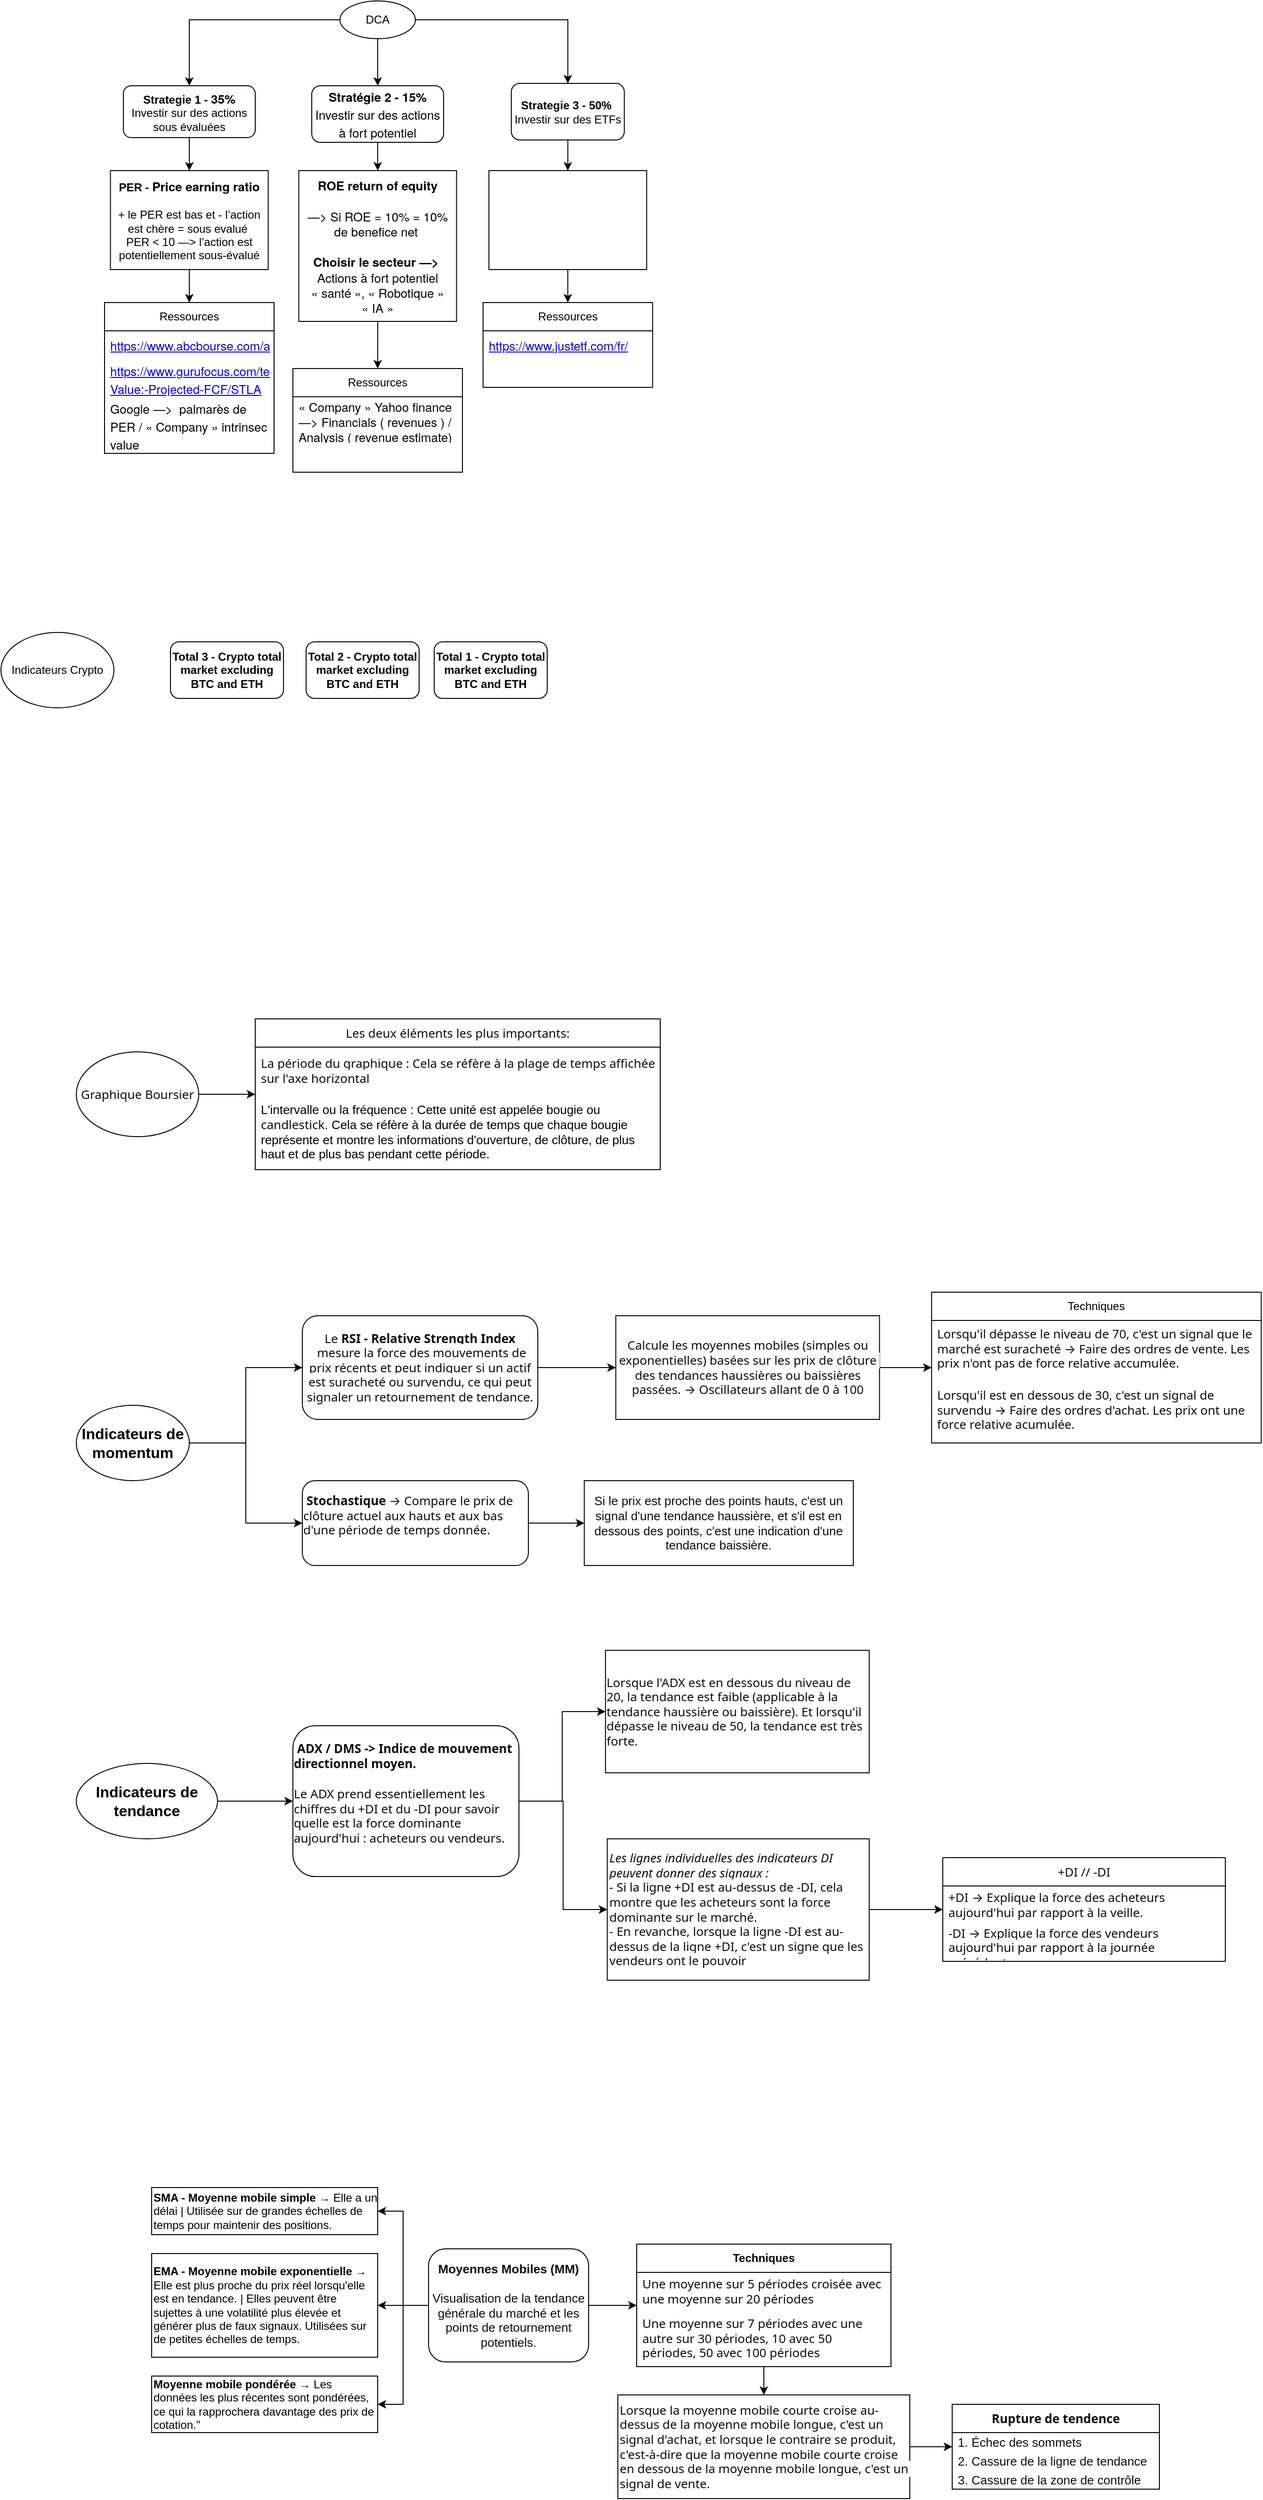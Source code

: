<mxfile version="24.3.1" type="github">
  <diagram name="Page-1" id="9CWoTmQFCjU30tzJ5nmx">
    <mxGraphModel dx="2335" dy="2562" grid="1" gridSize="10" guides="1" tooltips="1" connect="1" arrows="1" fold="1" page="1" pageScale="1" pageWidth="827" pageHeight="1169" math="0" shadow="0">
      <root>
        <mxCell id="0" />
        <mxCell id="1" parent="0" />
        <mxCell id="JEmahKvNL_3gt_A3U07T-20" style="edgeStyle=orthogonalEdgeStyle;rounded=0;orthogonalLoop=1;jettySize=auto;html=1;entryX=0.5;entryY=0;entryDx=0;entryDy=0;" edge="1" parent="1" source="JEmahKvNL_3gt_A3U07T-33" target="JEmahKvNL_3gt_A3U07T-2">
          <mxGeometry relative="1" as="geometry">
            <mxPoint x="390" y="25.067" as="sourcePoint" />
          </mxGeometry>
        </mxCell>
        <mxCell id="JEmahKvNL_3gt_A3U07T-21" style="edgeStyle=orthogonalEdgeStyle;rounded=0;orthogonalLoop=1;jettySize=auto;html=1;" edge="1" parent="1" source="JEmahKvNL_3gt_A3U07T-33" target="JEmahKvNL_3gt_A3U07T-13">
          <mxGeometry relative="1" as="geometry">
            <mxPoint x="430" y="40" as="sourcePoint" />
          </mxGeometry>
        </mxCell>
        <mxCell id="JEmahKvNL_3gt_A3U07T-22" style="edgeStyle=orthogonalEdgeStyle;rounded=0;orthogonalLoop=1;jettySize=auto;html=1;exitX=1;exitY=0.5;exitDx=0;exitDy=0;" edge="1" parent="1" source="JEmahKvNL_3gt_A3U07T-33" target="JEmahKvNL_3gt_A3U07T-14">
          <mxGeometry relative="1" as="geometry">
            <mxPoint x="470" y="25.067" as="sourcePoint" />
          </mxGeometry>
        </mxCell>
        <mxCell id="JEmahKvNL_3gt_A3U07T-7" style="edgeStyle=orthogonalEdgeStyle;rounded=0;orthogonalLoop=1;jettySize=auto;html=1;" edge="1" parent="1" source="JEmahKvNL_3gt_A3U07T-2" target="JEmahKvNL_3gt_A3U07T-6">
          <mxGeometry relative="1" as="geometry" />
        </mxCell>
        <mxCell id="JEmahKvNL_3gt_A3U07T-2" value="&lt;b&gt;Strategie 1 -&amp;nbsp;&lt;/b&gt;&lt;b style=&quot;font-family: &amp;quot;Helvetica Neue&amp;quot;; font-size: 13px; text-align: start; background-color: initial;&quot;&gt;35%&lt;/b&gt;&lt;b&gt;&lt;br&gt;&lt;/b&gt;Investir sur des actions sous évaluées" style="rounded=1;whiteSpace=wrap;html=1;" vertex="1" parent="1">
          <mxGeometry x="160" y="70" width="140" height="55" as="geometry" />
        </mxCell>
        <mxCell id="JEmahKvNL_3gt_A3U07T-12" style="edgeStyle=orthogonalEdgeStyle;rounded=0;orthogonalLoop=1;jettySize=auto;html=1;" edge="1" parent="1" source="JEmahKvNL_3gt_A3U07T-6" target="JEmahKvNL_3gt_A3U07T-8">
          <mxGeometry relative="1" as="geometry" />
        </mxCell>
        <mxCell id="JEmahKvNL_3gt_A3U07T-6" value="&lt;div&gt;&lt;b style=&quot;background-color: initial;&quot;&gt;PER -&amp;nbsp;&lt;span style=&quot;background-color: initial; font-family: &amp;quot;Helvetica Neue&amp;quot;; font-size: 13px; text-align: start;&quot;&gt;Price earning ratio&lt;/span&gt;&lt;/b&gt;&lt;br&gt;&lt;/div&gt;&lt;div&gt;&lt;br&gt;&lt;/div&gt;+ le PER est bas et - l’action est chère = sous evalué&lt;span style=&quot;forced-color-adjust: none;&quot; class=&quot;Apple-converted-space&quot;&gt;&amp;nbsp;&lt;/span&gt;&lt;br&gt;PER &amp;lt; 10 —&amp;gt; l’action est potentiellement sous-évalué" style="rounded=0;whiteSpace=wrap;html=1;" vertex="1" parent="1">
          <mxGeometry x="146.25" y="160" width="167.5" height="105" as="geometry" />
        </mxCell>
        <mxCell id="JEmahKvNL_3gt_A3U07T-8" value="Ressources" style="swimlane;fontStyle=0;childLayout=stackLayout;horizontal=1;startSize=30;horizontalStack=0;resizeParent=1;resizeParentMax=0;resizeLast=0;collapsible=1;marginBottom=0;whiteSpace=wrap;html=1;" vertex="1" parent="1">
          <mxGeometry x="140" y="300" width="180" height="160" as="geometry">
            <mxRectangle x="148.13" y="300" width="163.75" height="30" as="alternateBounds" />
          </mxGeometry>
        </mxCell>
        <mxCell id="JEmahKvNL_3gt_A3U07T-9" value="&lt;p style=&quot;margin: 0px; font-variant-numeric: normal; font-variant-east-asian: normal; font-variant-alternates: normal; font-kerning: auto; font-optical-sizing: auto; font-feature-settings: normal; font-variation-settings: normal; font-variant-position: normal; font-stretch: normal; font-size: 13px; line-height: normal; font-family: &amp;quot;Helvetica Neue&amp;quot;; color: rgb(220, 161, 13);&quot; class=&quot;p1&quot;&gt;&lt;a href=&quot;https://www.abcbourse.com/analyses/per&quot;&gt;https://www.abcbourse.com/analyses/per&lt;/a&gt;&lt;span style=&quot;color: rgb(0, 0, 0);&quot; class=&quot;s1&quot;&gt;&amp;nbsp;&lt;/span&gt;&lt;/p&gt;" style="text;strokeColor=none;fillColor=none;align=left;verticalAlign=middle;spacingLeft=4;spacingRight=4;overflow=hidden;points=[[0,0.5],[1,0.5]];portConstraint=eastwest;rotatable=0;whiteSpace=wrap;html=1;" vertex="1" parent="JEmahKvNL_3gt_A3U07T-8">
          <mxGeometry y="30" width="180" height="30" as="geometry" />
        </mxCell>
        <mxCell id="JEmahKvNL_3gt_A3U07T-10" value="&lt;p style=&quot;margin: 0px; font-variant-numeric: normal; font-variant-east-asian: normal; font-variant-alternates: normal; font-kerning: auto; font-optical-sizing: auto; font-feature-settings: normal; font-variation-settings: normal; font-variant-position: normal; font-stretch: normal; font-size: 13px; line-height: normal; font-family: &amp;quot;Helvetica Neue&amp;quot;; color: rgb(220, 161, 13);&quot; class=&quot;p1&quot;&gt;&lt;a href=&quot;https://www.gurufocus.com/term/iv_dcf_share/STLA/Intrinsic-Value:-Projected-FCF/STLA&quot;&gt;https://www.gurufocus.com/term/iv_dcf_share/STLA/Intrinsic-Value:-Projected-FCF/STLA&lt;/a&gt;&lt;/p&gt;" style="text;strokeColor=none;fillColor=none;align=left;verticalAlign=middle;spacingLeft=4;spacingRight=4;overflow=hidden;points=[[0,0.5],[1,0.5]];portConstraint=eastwest;rotatable=0;whiteSpace=wrap;html=1;" vertex="1" parent="JEmahKvNL_3gt_A3U07T-8">
          <mxGeometry y="60" width="180" height="40" as="geometry" />
        </mxCell>
        <mxCell id="JEmahKvNL_3gt_A3U07T-11" value="&lt;p style=&quot;margin: 0px; font-variant-numeric: normal; font-variant-east-asian: normal; font-variant-alternates: normal; font-kerning: auto; font-optical-sizing: auto; font-feature-settings: normal; font-variation-settings: normal; font-variant-position: normal; font-stretch: normal; font-size: 13px; line-height: normal; font-family: &amp;quot;Helvetica Neue&amp;quot;;&quot; class=&quot;p1&quot;&gt;Google —&amp;gt;&lt;span class=&quot;Apple-converted-space&quot;&gt;&amp;nbsp; &lt;/span&gt;palmarès de PER / «&amp;nbsp;Company&amp;nbsp;» intrinsec value&lt;/p&gt;" style="text;strokeColor=none;fillColor=none;align=left;verticalAlign=middle;spacingLeft=4;spacingRight=4;overflow=hidden;points=[[0,0.5],[1,0.5]];portConstraint=eastwest;rotatable=0;whiteSpace=wrap;html=1;" vertex="1" parent="JEmahKvNL_3gt_A3U07T-8">
          <mxGeometry y="100" width="180" height="60" as="geometry" />
        </mxCell>
        <mxCell id="JEmahKvNL_3gt_A3U07T-17" style="edgeStyle=orthogonalEdgeStyle;rounded=0;orthogonalLoop=1;jettySize=auto;html=1;" edge="1" parent="1" source="JEmahKvNL_3gt_A3U07T-13" target="JEmahKvNL_3gt_A3U07T-15">
          <mxGeometry relative="1" as="geometry" />
        </mxCell>
        <mxCell id="JEmahKvNL_3gt_A3U07T-13" value="&lt;p style=&quot;margin: 0px; font-variant-numeric: normal; font-variant-east-asian: normal; font-variant-alternates: normal; font-kerning: auto; font-optical-sizing: auto; font-feature-settings: normal; font-variation-settings: normal; font-variant-position: normal; font-stretch: normal; font-size: 13px; line-height: normal; font-family: &amp;quot;Helvetica Neue&amp;quot;;&quot; class=&quot;p1&quot;&gt;&lt;b&gt;Stratégie 2 - 15%&lt;/b&gt;&lt;/p&gt;&lt;p style=&quot;margin: 0px; font-variant-numeric: normal; font-variant-east-asian: normal; font-variant-alternates: normal; font-kerning: auto; font-optical-sizing: auto; font-feature-settings: normal; font-variation-settings: normal; font-variant-position: normal; font-stretch: normal; font-size: 13px; line-height: normal; font-family: &amp;quot;Helvetica Neue&amp;quot;;&quot; class=&quot;p1&quot;&gt;Investir sur des actions à fort potentiel&lt;/p&gt;" style="rounded=1;whiteSpace=wrap;html=1;align=center;" vertex="1" parent="1">
          <mxGeometry x="360" y="70" width="140" height="60" as="geometry" />
        </mxCell>
        <mxCell id="JEmahKvNL_3gt_A3U07T-18" style="edgeStyle=orthogonalEdgeStyle;rounded=0;orthogonalLoop=1;jettySize=auto;html=1;" edge="1" parent="1" source="JEmahKvNL_3gt_A3U07T-14" target="JEmahKvNL_3gt_A3U07T-16">
          <mxGeometry relative="1" as="geometry" />
        </mxCell>
        <mxCell id="JEmahKvNL_3gt_A3U07T-14" value="&lt;b&gt;Strategie 3 - 50%&lt;span class=&quot;Apple-converted-space&quot;&gt;&amp;nbsp;&lt;/span&gt;&lt;/b&gt;&lt;br&gt;Investir sur des ETFs" style="rounded=1;whiteSpace=wrap;html=1;align=center;" vertex="1" parent="1">
          <mxGeometry x="571.88" y="67.5" width="120" height="60" as="geometry" />
        </mxCell>
        <mxCell id="JEmahKvNL_3gt_A3U07T-31" style="edgeStyle=orthogonalEdgeStyle;rounded=0;orthogonalLoop=1;jettySize=auto;html=1;" edge="1" parent="1" source="JEmahKvNL_3gt_A3U07T-15" target="JEmahKvNL_3gt_A3U07T-23">
          <mxGeometry relative="1" as="geometry" />
        </mxCell>
        <mxCell id="JEmahKvNL_3gt_A3U07T-15" value="&lt;div&gt;&lt;b style=&quot;background-color: initial; font-family: &amp;quot;Helvetica Neue&amp;quot;; font-size: 13px;&quot;&gt;&lt;br&gt;&lt;/b&gt;&lt;/div&gt;&lt;div&gt;&lt;b style=&quot;background-color: initial; font-family: &amp;quot;Helvetica Neue&amp;quot;; font-size: 13px;&quot;&gt;ROE return of equity&lt;/b&gt;&lt;br&gt;&lt;/div&gt;&lt;div&gt;&lt;span style=&quot;background-color: initial; font-family: &amp;quot;Helvetica Neue&amp;quot;; font-size: 13px;&quot;&gt;&lt;b&gt;&amp;nbsp;&lt;/b&gt;&lt;/span&gt;&lt;/div&gt;&lt;div&gt;&lt;span style=&quot;background-color: initial; font-family: &amp;quot;Helvetica Neue&amp;quot;; font-size: 13px;&quot;&gt;—&amp;gt; Si ROE = 10% = 10% de benefice net&lt;/span&gt;&lt;span style=&quot;background-color: initial; font-family: &amp;quot;Helvetica Neue&amp;quot;; font-size: 13px;&quot; class=&quot;Apple-converted-space&quot;&gt;&amp;nbsp;&lt;/span&gt;&lt;br&gt;&lt;/div&gt;&lt;b style=&quot;background-color: initial; font-family: &amp;quot;Helvetica Neue&amp;quot;; font-size: 13px;&quot;&gt;&lt;div&gt;&lt;b style=&quot;background-color: initial; font-family: &amp;quot;Helvetica Neue&amp;quot;; font-size: 13px;&quot;&gt;&lt;br&gt;&lt;/b&gt;&lt;/div&gt;Choisir le secteur —&amp;gt;&lt;/b&gt;&lt;span style=&quot;background-color: initial; font-family: &amp;quot;Helvetica Neue&amp;quot;; font-size: 13px;&quot;&gt;&amp;nbsp;&lt;/span&gt;&lt;font face=&quot;Helvetica Neue&quot;&gt;&lt;span style=&quot;font-size: 13px;&quot;&gt;&lt;br&gt;&lt;/span&gt;&lt;/font&gt;&lt;span style=&quot;background-color: initial; font-family: &amp;quot;Helvetica Neue&amp;quot;; font-size: 13px;&quot;&gt;Actions à fort potentiel «&amp;nbsp;santé&amp;nbsp;», «&amp;nbsp;Robotique&amp;nbsp;» «&amp;nbsp;IA&amp;nbsp;»&lt;/span&gt;&lt;br&gt;&lt;div&gt;&lt;br&gt;&lt;/div&gt;&lt;div&gt;&lt;div&gt;&lt;/div&gt;&lt;/div&gt;" style="rounded=0;whiteSpace=wrap;html=1;" vertex="1" parent="1">
          <mxGeometry x="346.25" y="160" width="167.5" height="160" as="geometry" />
        </mxCell>
        <mxCell id="JEmahKvNL_3gt_A3U07T-32" style="edgeStyle=orthogonalEdgeStyle;rounded=0;orthogonalLoop=1;jettySize=auto;html=1;" edge="1" parent="1" source="JEmahKvNL_3gt_A3U07T-16" target="JEmahKvNL_3gt_A3U07T-27">
          <mxGeometry relative="1" as="geometry" />
        </mxCell>
        <mxCell id="JEmahKvNL_3gt_A3U07T-16" value="&lt;div&gt;&lt;/div&gt;" style="rounded=0;whiteSpace=wrap;html=1;" vertex="1" parent="1">
          <mxGeometry x="548.13" y="160" width="167.5" height="105" as="geometry" />
        </mxCell>
        <mxCell id="JEmahKvNL_3gt_A3U07T-23" value="Ressources" style="swimlane;fontStyle=0;childLayout=stackLayout;horizontal=1;startSize=30;horizontalStack=0;resizeParent=1;resizeParentMax=0;resizeLast=0;collapsible=1;marginBottom=0;whiteSpace=wrap;html=1;" vertex="1" parent="1">
          <mxGeometry x="340" y="370" width="180" height="110" as="geometry">
            <mxRectangle x="348.13" y="300" width="163.75" height="30" as="alternateBounds" />
          </mxGeometry>
        </mxCell>
        <mxCell id="JEmahKvNL_3gt_A3U07T-24" value="&lt;span style=&quot;font-family: &amp;quot;Helvetica Neue&amp;quot;; font-size: 13px; background-color: initial;&quot;&gt;«&amp;nbsp;Company&amp;nbsp;» Yahoo finance&lt;/span&gt;&lt;span style=&quot;font-family: &amp;quot;Helvetica Neue&amp;quot;; font-size: 13px; background-color: initial;&quot; class=&quot;Apple-converted-space&quot;&gt;&amp;nbsp; &lt;/span&gt;&lt;span style=&quot;font-family: &amp;quot;Helvetica Neue&amp;quot;; font-size: 13px; background-color: initial;&quot;&gt;—&amp;gt; Financials ( revenues ) / Analysis ( revenue estimate)&lt;/span&gt;&lt;span style=&quot;font-family: &amp;quot;Helvetica Neue&amp;quot;; font-size: 13px; background-color: initial;&quot; class=&quot;Apple-converted-space&quot;&gt;&amp;nbsp;&lt;/span&gt;" style="text;strokeColor=none;fillColor=none;align=left;verticalAlign=middle;spacingLeft=4;spacingRight=4;overflow=hidden;points=[[0,0.5],[1,0.5]];portConstraint=eastwest;rotatable=0;whiteSpace=wrap;html=1;" vertex="1" parent="JEmahKvNL_3gt_A3U07T-23">
          <mxGeometry y="30" width="180" height="50" as="geometry" />
        </mxCell>
        <mxCell id="JEmahKvNL_3gt_A3U07T-25" value="&lt;p class=&quot;p1&quot; style=&quot;margin: 0px; font-variant-numeric: normal; font-variant-east-asian: normal; font-variant-alternates: normal; font-kerning: auto; font-optical-sizing: auto; font-feature-settings: normal; font-variation-settings: normal; font-variant-position: normal; font-stretch: normal; font-size: 13px; line-height: normal; font-family: &amp;quot;Helvetica Neue&amp;quot;; color: rgb(220, 161, 13);&quot;&gt;&lt;br&gt;&lt;/p&gt;" style="text;strokeColor=none;fillColor=none;align=left;verticalAlign=middle;spacingLeft=4;spacingRight=4;overflow=hidden;points=[[0,0.5],[1,0.5]];portConstraint=eastwest;rotatable=0;whiteSpace=wrap;html=1;" vertex="1" parent="JEmahKvNL_3gt_A3U07T-23">
          <mxGeometry y="80" width="180" height="30" as="geometry" />
        </mxCell>
        <mxCell id="JEmahKvNL_3gt_A3U07T-27" value="Ressources" style="swimlane;fontStyle=0;childLayout=stackLayout;horizontal=1;startSize=30;horizontalStack=0;resizeParent=1;resizeParentMax=0;resizeLast=0;collapsible=1;marginBottom=0;whiteSpace=wrap;html=1;" vertex="1" parent="1">
          <mxGeometry x="541.88" y="300" width="180" height="90" as="geometry">
            <mxRectangle x="541.88" y="300" width="163.75" height="30" as="alternateBounds" />
          </mxGeometry>
        </mxCell>
        <mxCell id="JEmahKvNL_3gt_A3U07T-28" value="&lt;p style=&quot;margin: 0px; font-variant-numeric: normal; font-variant-east-asian: normal; font-variant-alternates: normal; font-kerning: auto; font-optical-sizing: auto; font-feature-settings: normal; font-variation-settings: normal; font-variant-position: normal; font-stretch: normal; font-size: 13px; line-height: normal; font-family: &amp;quot;Helvetica Neue&amp;quot;; color: rgb(220, 161, 13);&quot; class=&quot;p1&quot;&gt;&lt;a href=&quot;https://www.justetf.com/fr/&quot;&gt;https://www.justetf.com/fr/&lt;/a&gt;&lt;/p&gt;" style="text;strokeColor=none;fillColor=none;align=left;verticalAlign=middle;spacingLeft=4;spacingRight=4;overflow=hidden;points=[[0,0.5],[1,0.5]];portConstraint=eastwest;rotatable=0;whiteSpace=wrap;html=1;" vertex="1" parent="JEmahKvNL_3gt_A3U07T-27">
          <mxGeometry y="30" width="180" height="30" as="geometry" />
        </mxCell>
        <mxCell id="JEmahKvNL_3gt_A3U07T-29" value="&lt;p style=&quot;margin: 0px; font-variant-numeric: normal; font-variant-east-asian: normal; font-variant-alternates: normal; font-kerning: auto; font-optical-sizing: auto; font-feature-settings: normal; font-variation-settings: normal; font-variant-position: normal; font-stretch: normal; font-size: 13px; line-height: normal; font-family: &amp;quot;Helvetica Neue&amp;quot;; color: rgb(220, 161, 13);&quot; class=&quot;p1&quot;&gt;&lt;br&gt;&lt;/p&gt;" style="text;strokeColor=none;fillColor=none;align=left;verticalAlign=middle;spacingLeft=4;spacingRight=4;overflow=hidden;points=[[0,0.5],[1,0.5]];portConstraint=eastwest;rotatable=0;whiteSpace=wrap;html=1;" vertex="1" parent="JEmahKvNL_3gt_A3U07T-27">
          <mxGeometry y="60" width="180" height="30" as="geometry" />
        </mxCell>
        <mxCell id="JEmahKvNL_3gt_A3U07T-33" value="DCA" style="ellipse;whiteSpace=wrap;html=1;" vertex="1" parent="1">
          <mxGeometry x="390" y="-20" width="80" height="40" as="geometry" />
        </mxCell>
        <mxCell id="JEmahKvNL_3gt_A3U07T-35" value="Indicateurs Crypto" style="ellipse;whiteSpace=wrap;html=1;" vertex="1" parent="1">
          <mxGeometry x="30" y="650" width="120" height="80" as="geometry" />
        </mxCell>
        <mxCell id="JEmahKvNL_3gt_A3U07T-36" value="&lt;b&gt;Total 3 - Crypto total market excluding BTC and ETH&lt;/b&gt;" style="rounded=1;whiteSpace=wrap;html=1;" vertex="1" parent="1">
          <mxGeometry x="210" y="660" width="120" height="60" as="geometry" />
        </mxCell>
        <mxCell id="JEmahKvNL_3gt_A3U07T-37" value="&lt;b&gt;Total 2 - Crypto total market excluding BTC and ETH&lt;/b&gt;" style="rounded=1;whiteSpace=wrap;html=1;" vertex="1" parent="1">
          <mxGeometry x="354" y="660" width="120" height="60" as="geometry" />
        </mxCell>
        <mxCell id="JEmahKvNL_3gt_A3U07T-38" value="&lt;b&gt;Total 1 - Crypto total market excluding BTC and ETH&lt;/b&gt;" style="rounded=1;whiteSpace=wrap;html=1;" vertex="1" parent="1">
          <mxGeometry x="490" y="660" width="120" height="60" as="geometry" />
        </mxCell>
        <mxCell id="JEmahKvNL_3gt_A3U07T-59" style="edgeStyle=orthogonalEdgeStyle;rounded=0;orthogonalLoop=1;jettySize=auto;html=1;" edge="1" parent="1" source="JEmahKvNL_3gt_A3U07T-39" target="JEmahKvNL_3gt_A3U07T-43">
          <mxGeometry relative="1" as="geometry" />
        </mxCell>
        <mxCell id="JEmahKvNL_3gt_A3U07T-60" style="edgeStyle=orthogonalEdgeStyle;rounded=0;orthogonalLoop=1;jettySize=auto;html=1;entryX=1;entryY=0.5;entryDx=0;entryDy=0;" edge="1" parent="1" source="JEmahKvNL_3gt_A3U07T-39" target="JEmahKvNL_3gt_A3U07T-42">
          <mxGeometry relative="1" as="geometry" />
        </mxCell>
        <mxCell id="JEmahKvNL_3gt_A3U07T-61" style="edgeStyle=orthogonalEdgeStyle;rounded=0;orthogonalLoop=1;jettySize=auto;html=1;entryX=1;entryY=0.5;entryDx=0;entryDy=0;" edge="1" parent="1" source="JEmahKvNL_3gt_A3U07T-39" target="JEmahKvNL_3gt_A3U07T-45">
          <mxGeometry relative="1" as="geometry" />
        </mxCell>
        <mxCell id="JEmahKvNL_3gt_A3U07T-64" style="edgeStyle=orthogonalEdgeStyle;rounded=0;orthogonalLoop=1;jettySize=auto;html=1;" edge="1" parent="1" source="JEmahKvNL_3gt_A3U07T-39" target="JEmahKvNL_3gt_A3U07T-52">
          <mxGeometry relative="1" as="geometry" />
        </mxCell>
        <mxCell id="JEmahKvNL_3gt_A3U07T-39" value="&lt;span style=&quot;border: 0px solid rgb(227, 227, 227); box-sizing: border-box; --tw-border-spacing-x: 0; --tw-border-spacing-y: 0; --tw-translate-x: 0; --tw-translate-y: 0; --tw-rotate: 0; --tw-skew-x: 0; --tw-skew-y: 0; --tw-scale-x: 1; --tw-scale-y: 1; --tw-pan-x: ; --tw-pan-y: ; --tw-pinch-zoom: ; --tw-scroll-snap-strictness: proximity; --tw-gradient-from-position: ; --tw-gradient-via-position: ; --tw-gradient-to-position: ; --tw-ordinal: ; --tw-slashed-zero: ; --tw-numeric-figure: ; --tw-numeric-spacing: ; --tw-numeric-fraction: ; --tw-ring-inset: ; --tw-ring-offset-width: 0px; --tw-ring-offset-color: #fff; --tw-ring-color: rgba(69,89,164,.5); --tw-ring-offset-shadow: 0 0 transparent; --tw-ring-shadow: 0 0 transparent; --tw-shadow: 0 0 transparent; --tw-shadow-colored: 0 0 transparent; --tw-blur: ; --tw-brightness: ; --tw-contrast: ; --tw-grayscale: ; --tw-hue-rotate: ; --tw-invert: ; --tw-saturate: ; --tw-sepia: ; --tw-drop-shadow: ; --tw-backdrop-blur: ; --tw-backdrop-brightness: ; --tw-backdrop-contrast: ; --tw-backdrop-grayscale: ; --tw-backdrop-hue-rotate: ; --tw-backdrop-invert: ; --tw-backdrop-opacity: ; --tw-backdrop-saturate: ; --tw-backdrop-sepia: ; --tw-contain-size: ; --tw-contain-layout: ; --tw-contain-paint: ; --tw-contain-style: ; font-weight: 600; color: rgb(13, 13, 13); text-align: left; white-space-collapse: preserve; background-color: rgb(255, 255, 255);&quot;&gt;&lt;font face=&quot;Helvetica&quot; style=&quot;font-size: 13px;&quot;&gt;Moyennes Mobiles (MM)&lt;/font&gt;&lt;/span&gt;&lt;div&gt;&lt;span style=&quot;border: 0px solid rgb(227, 227, 227); box-sizing: border-box; --tw-border-spacing-x: 0; --tw-border-spacing-y: 0; --tw-translate-x: 0; --tw-translate-y: 0; --tw-rotate: 0; --tw-skew-x: 0; --tw-skew-y: 0; --tw-scale-x: 1; --tw-scale-y: 1; --tw-pan-x: ; --tw-pan-y: ; --tw-pinch-zoom: ; --tw-scroll-snap-strictness: proximity; --tw-gradient-from-position: ; --tw-gradient-via-position: ; --tw-gradient-to-position: ; --tw-ordinal: ; --tw-slashed-zero: ; --tw-numeric-figure: ; --tw-numeric-spacing: ; --tw-numeric-fraction: ; --tw-ring-inset: ; --tw-ring-offset-width: 0px; --tw-ring-offset-color: #fff; --tw-ring-color: rgba(69,89,164,.5); --tw-ring-offset-shadow: 0 0 transparent; --tw-ring-shadow: 0 0 transparent; --tw-shadow: 0 0 transparent; --tw-shadow-colored: 0 0 transparent; --tw-blur: ; --tw-brightness: ; --tw-contrast: ; --tw-grayscale: ; --tw-hue-rotate: ; --tw-invert: ; --tw-saturate: ; --tw-sepia: ; --tw-drop-shadow: ; --tw-backdrop-blur: ; --tw-backdrop-brightness: ; --tw-backdrop-contrast: ; --tw-backdrop-grayscale: ; --tw-backdrop-hue-rotate: ; --tw-backdrop-invert: ; --tw-backdrop-opacity: ; --tw-backdrop-saturate: ; --tw-backdrop-sepia: ; --tw-contain-size: ; --tw-contain-layout: ; --tw-contain-paint: ; --tw-contain-style: ; font-weight: 600; color: rgb(13, 13, 13); text-align: left; white-space-collapse: preserve; background-color: rgb(255, 255, 255);&quot;&gt;&lt;font face=&quot;Helvetica&quot; style=&quot;font-size: 13px;&quot;&gt;&lt;br&gt;&lt;/font&gt;&lt;/span&gt;&lt;/div&gt;&lt;div&gt;&lt;span style=&quot;border: 0px solid rgb(227, 227, 227); box-sizing: border-box; --tw-border-spacing-x: 0; --tw-border-spacing-y: 0; --tw-translate-x: 0; --tw-translate-y: 0; --tw-rotate: 0; --tw-skew-x: 0; --tw-skew-y: 0; --tw-scale-x: 1; --tw-scale-y: 1; --tw-pan-x: ; --tw-pan-y: ; --tw-pinch-zoom: ; --tw-scroll-snap-strictness: proximity; --tw-gradient-from-position: ; --tw-gradient-via-position: ; --tw-gradient-to-position: ; --tw-ordinal: ; --tw-slashed-zero: ; --tw-numeric-figure: ; --tw-numeric-spacing: ; --tw-numeric-fraction: ; --tw-ring-inset: ; --tw-ring-offset-width: 0px; --tw-ring-offset-color: #fff; --tw-ring-color: rgba(69,89,164,.5); --tw-ring-offset-shadow: 0 0 transparent; --tw-ring-shadow: 0 0 transparent; --tw-shadow: 0 0 transparent; --tw-shadow-colored: 0 0 transparent; --tw-blur: ; --tw-brightness: ; --tw-contrast: ; --tw-grayscale: ; --tw-hue-rotate: ; --tw-invert: ; --tw-saturate: ; --tw-sepia: ; --tw-drop-shadow: ; --tw-backdrop-blur: ; --tw-backdrop-brightness: ; --tw-backdrop-contrast: ; --tw-backdrop-grayscale: ; --tw-backdrop-hue-rotate: ; --tw-backdrop-invert: ; --tw-backdrop-opacity: ; --tw-backdrop-saturate: ; --tw-backdrop-sepia: ; --tw-contain-size: ; --tw-contain-layout: ; --tw-contain-paint: ; --tw-contain-style: ; font-weight: 600; color: rgb(13, 13, 13); text-align: left; white-space-collapse: preserve; background-color: rgb(255, 255, 255);&quot;&gt;&lt;span style=&quot;font-size: 13px; font-weight: 400;&quot;&gt;Visualisation de la tendance générale du marché et les points de retournement potentiels.&lt;/span&gt;&lt;font face=&quot;Helvetica&quot; style=&quot;font-size: 13px;&quot;&gt;&lt;br&gt;&lt;/font&gt;&lt;/span&gt;&lt;/div&gt;" style="rounded=1;whiteSpace=wrap;html=1;" vertex="1" parent="1">
          <mxGeometry x="484" y="2365" width="170" height="120" as="geometry" />
        </mxCell>
        <mxCell id="JEmahKvNL_3gt_A3U07T-42" value="&lt;b&gt;SMA - Moyenne mobile simple →&lt;/b&gt; Elle a un délai | Utilisée sur de grandes échelles de temps pour maintenir des positions." style="rounded=0;whiteSpace=wrap;html=1;align=left;" vertex="1" parent="1">
          <mxGeometry x="190" y="2300" width="240" height="50" as="geometry" />
        </mxCell>
        <mxCell id="JEmahKvNL_3gt_A3U07T-43" value="&lt;b&gt;EMA - Moyenne mobile exponentielle →&lt;/b&gt; Elle est plus proche du prix réel lorsqu&#39;elle est en tendance. | Elles peuvent être sujettes à une volatilité plus élevée et générer plus de faux signaux. Utilisées sur de petites échelles de temps." style="rounded=0;whiteSpace=wrap;html=1;align=left;" vertex="1" parent="1">
          <mxGeometry x="190" y="2370" width="240" height="110" as="geometry" />
        </mxCell>
        <mxCell id="JEmahKvNL_3gt_A3U07T-45" value="&lt;b&gt;Moyenne mobile pondérée →&lt;/b&gt; Les données les plus récentes sont pondérées, ce qui la rapprochera davantage des prix de cotation.&quot;" style="rounded=0;whiteSpace=wrap;html=1;align=left;" vertex="1" parent="1">
          <mxGeometry x="190" y="2500" width="240" height="60" as="geometry" />
        </mxCell>
        <mxCell id="JEmahKvNL_3gt_A3U07T-70" style="edgeStyle=orthogonalEdgeStyle;rounded=0;orthogonalLoop=1;jettySize=auto;html=1;" edge="1" parent="1" source="JEmahKvNL_3gt_A3U07T-52" target="JEmahKvNL_3gt_A3U07T-56">
          <mxGeometry relative="1" as="geometry" />
        </mxCell>
        <mxCell id="JEmahKvNL_3gt_A3U07T-52" value="&lt;b&gt;Techniques&lt;/b&gt;" style="swimlane;fontStyle=0;childLayout=stackLayout;horizontal=1;startSize=30;horizontalStack=0;resizeParent=1;resizeParentMax=0;resizeLast=0;collapsible=1;marginBottom=0;whiteSpace=wrap;html=1;" vertex="1" parent="1">
          <mxGeometry x="705" y="2360" width="270" height="130" as="geometry">
            <mxRectangle x="475" y="950" width="90" height="30" as="alternateBounds" />
          </mxGeometry>
        </mxCell>
        <mxCell id="JEmahKvNL_3gt_A3U07T-53" value="&lt;span style=&quot;color: rgb(13, 13, 13); font-family: Söhne, ui-sans-serif, system-ui, -apple-system, &amp;quot;Segoe UI&amp;quot;, Roboto, Ubuntu, Cantarell, &amp;quot;Noto Sans&amp;quot;, sans-serif, &amp;quot;Helvetica Neue&amp;quot;, Arial, &amp;quot;Apple Color Emoji&amp;quot;, &amp;quot;Segoe UI Emoji&amp;quot;, &amp;quot;Segoe UI Symbol&amp;quot;, &amp;quot;Noto Color Emoji&amp;quot;; white-space-collapse: preserve; background-color: rgb(255, 255, 255);&quot;&gt;&lt;font style=&quot;font-size: 13px;&quot;&gt;Une moyenne sur 5 périodes croisée avec une moyenne sur 20 périodes&lt;/font&gt;&lt;/span&gt;" style="text;strokeColor=none;fillColor=none;align=left;verticalAlign=middle;spacingLeft=4;spacingRight=4;overflow=hidden;points=[[0,0.5],[1,0.5]];portConstraint=eastwest;rotatable=0;whiteSpace=wrap;html=1;" vertex="1" parent="JEmahKvNL_3gt_A3U07T-52">
          <mxGeometry y="30" width="270" height="40" as="geometry" />
        </mxCell>
        <mxCell id="JEmahKvNL_3gt_A3U07T-54" value="&lt;span style=&quot;color: rgb(13, 13, 13); font-family: Söhne, ui-sans-serif, system-ui, -apple-system, &amp;quot;Segoe UI&amp;quot;, Roboto, Ubuntu, Cantarell, &amp;quot;Noto Sans&amp;quot;, sans-serif, &amp;quot;Helvetica Neue&amp;quot;, Arial, &amp;quot;Apple Color Emoji&amp;quot;, &amp;quot;Segoe UI Emoji&amp;quot;, &amp;quot;Segoe UI Symbol&amp;quot;, &amp;quot;Noto Color Emoji&amp;quot;; font-style: normal; font-variant-ligatures: normal; font-variant-caps: normal; font-weight: 400; letter-spacing: normal; orphans: 2; text-align: start; text-indent: 0px; text-transform: none; widows: 2; word-spacing: 0px; -webkit-text-stroke-width: 0px; white-space: pre-wrap; background-color: rgb(255, 255, 255); text-decoration-thickness: initial; text-decoration-style: initial; text-decoration-color: initial; float: none; display: inline !important;&quot;&gt;&lt;font style=&quot;font-size: 13px;&quot;&gt;Une moyenne sur 7 périodes avec une autre sur 30 périodes, 10 avec 50 périodes, 50 avec 100 périodes&lt;/font&gt;&lt;/span&gt;" style="text;strokeColor=none;fillColor=none;align=left;verticalAlign=middle;spacingLeft=4;spacingRight=4;overflow=hidden;points=[[0,0.5],[1,0.5]];portConstraint=eastwest;rotatable=0;whiteSpace=wrap;html=1;" vertex="1" parent="JEmahKvNL_3gt_A3U07T-52">
          <mxGeometry y="70" width="270" height="60" as="geometry" />
        </mxCell>
        <mxCell id="JEmahKvNL_3gt_A3U07T-72" style="edgeStyle=orthogonalEdgeStyle;rounded=0;orthogonalLoop=1;jettySize=auto;html=1;" edge="1" parent="1" source="JEmahKvNL_3gt_A3U07T-56" target="JEmahKvNL_3gt_A3U07T-66">
          <mxGeometry relative="1" as="geometry" />
        </mxCell>
        <mxCell id="JEmahKvNL_3gt_A3U07T-56" value="&lt;span style=&quot;color: rgb(13, 13, 13); font-family: Söhne, ui-sans-serif, system-ui, -apple-system, &amp;quot;Segoe UI&amp;quot;, Roboto, Ubuntu, Cantarell, &amp;quot;Noto Sans&amp;quot;, sans-serif, &amp;quot;Helvetica Neue&amp;quot;, Arial, &amp;quot;Apple Color Emoji&amp;quot;, &amp;quot;Segoe UI Emoji&amp;quot;, &amp;quot;Segoe UI Symbol&amp;quot;, &amp;quot;Noto Color Emoji&amp;quot;; font-style: normal; font-variant-ligatures: normal; font-variant-caps: normal; font-weight: 400; letter-spacing: normal; orphans: 2; text-indent: 0px; text-transform: none; widows: 2; word-spacing: 0px; -webkit-text-stroke-width: 0px; white-space: pre-wrap; background-color: rgb(255, 255, 255); text-decoration-thickness: initial; text-decoration-style: initial; text-decoration-color: initial; float: none; display: inline !important;&quot;&gt;&lt;font style=&quot;font-size: 13px;&quot;&gt;Lorsque la moyenne mobile courte croise au-dessus de la moyenne mobile longue, c&#39;est un signal d&#39;achat, et lorsque le contraire se produit, c&#39;est-à-dire que la moyenne mobile courte croise en dessous de la moyenne mobile longue, c&#39;est un signal de vente.&lt;/font&gt;&lt;/span&gt;" style="rounded=0;whiteSpace=wrap;html=1;align=left;" vertex="1" parent="1">
          <mxGeometry x="685" y="2520" width="310" height="110" as="geometry" />
        </mxCell>
        <mxCell id="JEmahKvNL_3gt_A3U07T-66" value="&lt;span style=&quot;color: rgb(13, 13, 13); font-family: Söhne, ui-sans-serif, system-ui, -apple-system, &amp;quot;Segoe UI&amp;quot;, Roboto, Ubuntu, Cantarell, &amp;quot;Noto Sans&amp;quot;, sans-serif, &amp;quot;Helvetica Neue&amp;quot;, Arial, &amp;quot;Apple Color Emoji&amp;quot;, &amp;quot;Segoe UI Emoji&amp;quot;, &amp;quot;Segoe UI Symbol&amp;quot;, &amp;quot;Noto Color Emoji&amp;quot;; font-size: 13px; text-align: start; white-space-collapse: preserve; background-color: rgb(255, 255, 255);&quot;&gt;&lt;b&gt;Rupture de tendence&lt;/b&gt;&lt;/span&gt;" style="swimlane;fontStyle=0;childLayout=stackLayout;horizontal=1;startSize=30;horizontalStack=0;resizeParent=1;resizeParentMax=0;resizeLast=0;collapsible=1;marginBottom=0;whiteSpace=wrap;html=1;" vertex="1" parent="1">
          <mxGeometry x="1040" y="2530" width="220" height="90" as="geometry" />
        </mxCell>
        <mxCell id="JEmahKvNL_3gt_A3U07T-67" value="&lt;span style=&quot;background-color: rgb(255, 255, 255); color: rgb(13, 13, 13); font-size: 13px; white-space-collapse: preserve;&quot;&gt;1. Échec des sommets&lt;/span&gt;" style="text;strokeColor=none;fillColor=none;align=left;verticalAlign=middle;spacingLeft=4;spacingRight=4;overflow=hidden;points=[[0,0.5],[1,0.5]];portConstraint=eastwest;rotatable=0;whiteSpace=wrap;html=1;" vertex="1" parent="JEmahKvNL_3gt_A3U07T-66">
          <mxGeometry y="30" width="220" height="20" as="geometry" />
        </mxCell>
        <mxCell id="JEmahKvNL_3gt_A3U07T-68" value="&lt;span style=&quot;background-color: rgb(255, 255, 255); color: rgb(13, 13, 13); font-size: 13px; white-space-collapse: preserve;&quot;&gt;2. Cassure de la ligne de tendance&lt;/span&gt;" style="text;strokeColor=none;fillColor=none;align=left;verticalAlign=middle;spacingLeft=4;spacingRight=4;overflow=hidden;points=[[0,0.5],[1,0.5]];portConstraint=eastwest;rotatable=0;whiteSpace=wrap;html=1;" vertex="1" parent="JEmahKvNL_3gt_A3U07T-66">
          <mxGeometry y="50" width="220" height="20" as="geometry" />
        </mxCell>
        <mxCell id="JEmahKvNL_3gt_A3U07T-69" value="&lt;span style=&quot;color: rgb(13, 13, 13); white-space-collapse: preserve; background-color: rgb(255, 255, 255);&quot;&gt;&lt;font face=&quot;Helvetica&quot; style=&quot;font-size: 13px;&quot;&gt;3. Cassure de la zone de contrôle&lt;/font&gt;&lt;/span&gt;" style="text;strokeColor=none;fillColor=none;align=left;verticalAlign=middle;spacingLeft=4;spacingRight=4;overflow=hidden;points=[[0,0.5],[1,0.5]];portConstraint=eastwest;rotatable=0;whiteSpace=wrap;html=1;" vertex="1" parent="JEmahKvNL_3gt_A3U07T-66">
          <mxGeometry y="70" width="220" height="20" as="geometry" />
        </mxCell>
        <mxCell id="JEmahKvNL_3gt_A3U07T-118" style="edgeStyle=orthogonalEdgeStyle;rounded=0;orthogonalLoop=1;jettySize=auto;html=1;entryX=0;entryY=0.5;entryDx=0;entryDy=0;" edge="1" parent="1" source="JEmahKvNL_3gt_A3U07T-73" target="JEmahKvNL_3gt_A3U07T-74">
          <mxGeometry relative="1" as="geometry" />
        </mxCell>
        <mxCell id="JEmahKvNL_3gt_A3U07T-119" style="edgeStyle=orthogonalEdgeStyle;rounded=0;orthogonalLoop=1;jettySize=auto;html=1;entryX=0;entryY=0.5;entryDx=0;entryDy=0;" edge="1" parent="1" source="JEmahKvNL_3gt_A3U07T-73" target="JEmahKvNL_3gt_A3U07T-84">
          <mxGeometry relative="1" as="geometry" />
        </mxCell>
        <mxCell id="JEmahKvNL_3gt_A3U07T-73" value="&lt;p style=&quot;margin: 0cm 0cm 0.0pt;&quot; class=&quot;MsoNormal&quot;&gt;&lt;font face=&quot;Helvetica&quot; size=&quot;1&quot;&gt;&lt;b style=&quot;font-size: 16px;&quot;&gt;Indicateurs de momentum&lt;/b&gt;&lt;/font&gt;&lt;br&gt;&lt;/p&gt;" style="ellipse;whiteSpace=wrap;html=1;" vertex="1" parent="1">
          <mxGeometry x="110" y="1470" width="120" height="80" as="geometry" />
        </mxCell>
        <mxCell id="JEmahKvNL_3gt_A3U07T-81" style="edgeStyle=orthogonalEdgeStyle;rounded=0;orthogonalLoop=1;jettySize=auto;html=1;" edge="1" parent="1" source="JEmahKvNL_3gt_A3U07T-74" target="JEmahKvNL_3gt_A3U07T-76">
          <mxGeometry relative="1" as="geometry" />
        </mxCell>
        <mxCell id="JEmahKvNL_3gt_A3U07T-74" value="&lt;font style=&quot;font-size: 13px;&quot;&gt;&lt;span style=&quot;color: rgb(13, 13, 13); font-family: Söhne, ui-sans-serif, system-ui, -apple-system, &amp;quot;Segoe UI&amp;quot;, Roboto, Ubuntu, Cantarell, &amp;quot;Noto Sans&amp;quot;, sans-serif, &amp;quot;Helvetica Neue&amp;quot;, Arial, &amp;quot;Apple Color Emoji&amp;quot;, &amp;quot;Segoe UI Emoji&amp;quot;, &amp;quot;Segoe UI Symbol&amp;quot;, &amp;quot;Noto Color Emoji&amp;quot;; text-align: left; white-space-collapse: preserve; background-color: rgb(255, 255, 255);&quot;&gt;Le &lt;/span&gt;&lt;span style=&quot;background-color: rgb(255, 255, 255); color: rgb(13, 13, 13); font-family: Söhne, ui-sans-serif, system-ui, -apple-system, &amp;quot;Segoe UI&amp;quot;, Roboto, Ubuntu, Cantarell, &amp;quot;Noto Sans&amp;quot;, sans-serif, &amp;quot;Helvetica Neue&amp;quot;, Arial, &amp;quot;Apple Color Emoji&amp;quot;, &amp;quot;Segoe UI Emoji&amp;quot;, &amp;quot;Segoe UI Symbol&amp;quot;, &amp;quot;Noto Color Emoji&amp;quot;; text-align: start; white-space-collapse: preserve;&quot;&gt;&lt;b&gt;RSI - Relative Strength Index&lt;/b&gt;&lt;/span&gt;&lt;span style=&quot;color: rgb(13, 13, 13); font-family: Söhne, ui-sans-serif, system-ui, -apple-system, &amp;quot;Segoe UI&amp;quot;, Roboto, Ubuntu, Cantarell, &amp;quot;Noto Sans&amp;quot;, sans-serif, &amp;quot;Helvetica Neue&amp;quot;, Arial, &amp;quot;Apple Color Emoji&amp;quot;, &amp;quot;Segoe UI Emoji&amp;quot;, &amp;quot;Segoe UI Symbol&amp;quot;, &amp;quot;Noto Color Emoji&amp;quot;; text-align: left; white-space-collapse: preserve; background-color: rgb(255, 255, 255);&quot;&gt;&lt;br&gt;&lt;/span&gt;&lt;span style=&quot;white-space-collapse: preserve; color: rgb(13, 13, 13); font-family: Söhne, ui-sans-serif, system-ui, -apple-system, &amp;quot;Segoe UI&amp;quot;, Roboto, Ubuntu, Cantarell, &amp;quot;Noto Sans&amp;quot;, sans-serif, &amp;quot;Helvetica Neue&amp;quot;, Arial, &amp;quot;Apple Color Emoji&amp;quot;, &amp;quot;Segoe UI Emoji&amp;quot;, &amp;quot;Segoe UI Symbol&amp;quot;, &amp;quot;Noto Color Emoji&amp;quot;; text-align: start; background-color: rgb(255, 255, 255);&quot;&gt;&lt;/span&gt;&lt;span style=&quot;color: rgb(13, 13, 13); font-family: Söhne, ui-sans-serif, system-ui, -apple-system, &amp;quot;Segoe UI&amp;quot;, Roboto, Ubuntu, Cantarell, &amp;quot;Noto Sans&amp;quot;, sans-serif, &amp;quot;Helvetica Neue&amp;quot;, Arial, &amp;quot;Apple Color Emoji&amp;quot;, &amp;quot;Segoe UI Emoji&amp;quot;, &amp;quot;Segoe UI Symbol&amp;quot;, &amp;quot;Noto Color Emoji&amp;quot;; text-align: left; white-space-collapse: preserve; background-color: rgb(255, 255, 255);&quot;&gt; mesure la force des mouvements de prix récents et peut indiquer si un actif est suracheté ou survendu, ce qui peut signaler un retournement de tendance.&lt;/span&gt;&lt;/font&gt;" style="rounded=1;whiteSpace=wrap;html=1;" vertex="1" parent="1">
          <mxGeometry x="350" y="1375" width="250" height="110" as="geometry" />
        </mxCell>
        <mxCell id="JEmahKvNL_3gt_A3U07T-82" style="edgeStyle=orthogonalEdgeStyle;rounded=0;orthogonalLoop=1;jettySize=auto;html=1;" edge="1" parent="1" source="JEmahKvNL_3gt_A3U07T-76" target="JEmahKvNL_3gt_A3U07T-77">
          <mxGeometry relative="1" as="geometry" />
        </mxCell>
        <mxCell id="JEmahKvNL_3gt_A3U07T-76" value="&lt;span style=&quot;color: rgb(13, 13, 13); font-family: Söhne, ui-sans-serif, system-ui, -apple-system, &amp;quot;Segoe UI&amp;quot;, Roboto, Ubuntu, Cantarell, &amp;quot;Noto Sans&amp;quot;, sans-serif, &amp;quot;Helvetica Neue&amp;quot;, Arial, &amp;quot;Apple Color Emoji&amp;quot;, &amp;quot;Segoe UI Emoji&amp;quot;, &amp;quot;Segoe UI Symbol&amp;quot;, &amp;quot;Noto Color Emoji&amp;quot;; font-style: normal; font-variant-ligatures: normal; font-variant-caps: normal; font-weight: 400; letter-spacing: normal; orphans: 2; text-align: start; text-indent: 0px; text-transform: none; widows: 2; word-spacing: 0px; -webkit-text-stroke-width: 0px; white-space: pre-wrap; background-color: rgb(255, 255, 255); text-decoration-thickness: initial; text-decoration-style: initial; text-decoration-color: initial; float: none; display: inline !important;&quot;&gt;&lt;font style=&quot;font-size: 13px;&quot;&gt;Calcule les moyennes mobiles (simples ou exponentielles) basées sur les prix de clôture des tendances haussières ou baissières passées. → Oscillateurs allant de 0 à 100&lt;/font&gt;&lt;/span&gt;" style="rounded=0;whiteSpace=wrap;html=1;" vertex="1" parent="1">
          <mxGeometry x="682.82" y="1375" width="280" height="110" as="geometry" />
        </mxCell>
        <mxCell id="JEmahKvNL_3gt_A3U07T-77" value="Techniques" style="swimlane;fontStyle=0;childLayout=stackLayout;horizontal=1;startSize=30;horizontalStack=0;resizeParent=1;resizeParentMax=0;resizeLast=0;collapsible=1;marginBottom=0;whiteSpace=wrap;html=1;" vertex="1" parent="1">
          <mxGeometry x="1018.13" y="1350" width="350" height="160" as="geometry" />
        </mxCell>
        <mxCell id="JEmahKvNL_3gt_A3U07T-78" value="&lt;span style=&quot;color: rgb(13, 13, 13); font-family: Söhne, ui-sans-serif, system-ui, -apple-system, &amp;quot;Segoe UI&amp;quot;, Roboto, Ubuntu, Cantarell, &amp;quot;Noto Sans&amp;quot;, sans-serif, &amp;quot;Helvetica Neue&amp;quot;, Arial, &amp;quot;Apple Color Emoji&amp;quot;, &amp;quot;Segoe UI Emoji&amp;quot;, &amp;quot;Segoe UI Symbol&amp;quot;, &amp;quot;Noto Color Emoji&amp;quot;; white-space-collapse: preserve; background-color: rgb(255, 255, 255);&quot;&gt;&lt;font style=&quot;font-size: 13px;&quot;&gt;Lorsqu&#39;il dépasse le niveau de 70, c&#39;est un signal que le marché est suracheté → Faire des ordres de vente. Les prix n&#39;ont pas de force relative accumulée.&lt;/font&gt;&lt;/span&gt;" style="text;strokeColor=none;fillColor=none;align=left;verticalAlign=middle;spacingLeft=4;spacingRight=4;overflow=hidden;points=[[0,0.5],[1,0.5]];portConstraint=eastwest;rotatable=0;whiteSpace=wrap;html=1;" vertex="1" parent="JEmahKvNL_3gt_A3U07T-77">
          <mxGeometry y="30" width="350" height="60" as="geometry" />
        </mxCell>
        <mxCell id="JEmahKvNL_3gt_A3U07T-79" value="&lt;span style=&quot;color: rgb(13, 13, 13); font-family: Söhne, ui-sans-serif, system-ui, -apple-system, &amp;quot;Segoe UI&amp;quot;, Roboto, Ubuntu, Cantarell, &amp;quot;Noto Sans&amp;quot;, sans-serif, &amp;quot;Helvetica Neue&amp;quot;, Arial, &amp;quot;Apple Color Emoji&amp;quot;, &amp;quot;Segoe UI Emoji&amp;quot;, &amp;quot;Segoe UI Symbol&amp;quot;, &amp;quot;Noto Color Emoji&amp;quot;; white-space-collapse: preserve; background-color: rgb(255, 255, 255);&quot;&gt;&lt;font style=&quot;font-size: 13px;&quot;&gt;Lorsqu&#39;il est en dessous de 30, c&#39;est un signal de survendu → Faire des ordres d&#39;achat. Les prix ont une force relative acumulée.&lt;/font&gt;&lt;/span&gt;" style="text;strokeColor=none;fillColor=none;align=left;verticalAlign=middle;spacingLeft=4;spacingRight=4;overflow=hidden;points=[[0,0.5],[1,0.5]];portConstraint=eastwest;rotatable=0;whiteSpace=wrap;html=1;" vertex="1" parent="JEmahKvNL_3gt_A3U07T-77">
          <mxGeometry y="90" width="350" height="70" as="geometry" />
        </mxCell>
        <mxCell id="JEmahKvNL_3gt_A3U07T-88" style="edgeStyle=orthogonalEdgeStyle;rounded=0;orthogonalLoop=1;jettySize=auto;html=1;" edge="1" parent="1" source="JEmahKvNL_3gt_A3U07T-84" target="JEmahKvNL_3gt_A3U07T-85">
          <mxGeometry relative="1" as="geometry" />
        </mxCell>
        <mxCell id="JEmahKvNL_3gt_A3U07T-85" value="&lt;span style=&quot;color: rgb(13, 13, 13); font-style: normal; font-variant-ligatures: normal; font-variant-caps: normal; font-weight: 400; letter-spacing: normal; orphans: 2; text-align: start; text-indent: 0px; text-transform: none; widows: 2; word-spacing: 0px; -webkit-text-stroke-width: 0px; white-space: pre-wrap; background-color: rgb(255, 255, 255); text-decoration-thickness: initial; text-decoration-style: initial; text-decoration-color: initial; float: none; display: inline !important;&quot;&gt;&lt;font style=&quot;font-size: 13px;&quot; face=&quot;Helvetica&quot;&gt;Si le prix est proche des points hauts, c&#39;est un signal d&#39;une tendance haussière, et s&#39;il est en dessous des points, c&#39;est une indication d&#39;une tendance baissière.&lt;/font&gt;&lt;/span&gt;" style="rounded=0;whiteSpace=wrap;html=1;" vertex="1" parent="1">
          <mxGeometry x="649.37" y="1550" width="285.63" height="90" as="geometry" />
        </mxCell>
        <mxCell id="JEmahKvNL_3gt_A3U07T-112" style="edgeStyle=orthogonalEdgeStyle;rounded=0;orthogonalLoop=1;jettySize=auto;html=1;entryX=0;entryY=0.5;entryDx=0;entryDy=0;" edge="1" parent="1" source="JEmahKvNL_3gt_A3U07T-91" target="JEmahKvNL_3gt_A3U07T-92">
          <mxGeometry relative="1" as="geometry" />
        </mxCell>
        <mxCell id="JEmahKvNL_3gt_A3U07T-91" value="&lt;b&gt;&lt;font style=&quot;font-size: 16px;&quot;&gt;Indicateurs de tendance&lt;/font&gt;&lt;/b&gt;" style="ellipse;whiteSpace=wrap;html=1;" vertex="1" parent="1">
          <mxGeometry x="110" y="1850" width="150" height="80" as="geometry" />
        </mxCell>
        <mxCell id="JEmahKvNL_3gt_A3U07T-113" style="edgeStyle=orthogonalEdgeStyle;rounded=0;orthogonalLoop=1;jettySize=auto;html=1;" edge="1" parent="1" source="JEmahKvNL_3gt_A3U07T-92" target="JEmahKvNL_3gt_A3U07T-98">
          <mxGeometry relative="1" as="geometry" />
        </mxCell>
        <mxCell id="JEmahKvNL_3gt_A3U07T-114" style="edgeStyle=orthogonalEdgeStyle;rounded=0;orthogonalLoop=1;jettySize=auto;html=1;entryX=0;entryY=0.5;entryDx=0;entryDy=0;" edge="1" parent="1" source="JEmahKvNL_3gt_A3U07T-92" target="JEmahKvNL_3gt_A3U07T-109">
          <mxGeometry relative="1" as="geometry" />
        </mxCell>
        <mxCell id="JEmahKvNL_3gt_A3U07T-92" value="&lt;p style=&quot;border: 0px solid rgb(227, 227, 227); box-sizing: border-box; --tw-border-spacing-x: 0; --tw-border-spacing-y: 0; --tw-translate-x: 0; --tw-translate-y: 0; --tw-rotate: 0; --tw-skew-x: 0; --tw-skew-y: 0; --tw-scale-x: 1; --tw-scale-y: 1; --tw-pan-x: ; --tw-pan-y: ; --tw-pinch-zoom: ; --tw-scroll-snap-strictness: proximity; --tw-gradient-from-position: ; --tw-gradient-via-position: ; --tw-gradient-to-position: ; --tw-ordinal: ; --tw-slashed-zero: ; --tw-numeric-figure: ; --tw-numeric-spacing: ; --tw-numeric-fraction: ; --tw-ring-inset: ; --tw-ring-offset-width: 0px; --tw-ring-offset-color: #fff; --tw-ring-color: rgba(69,89,164,.5); --tw-ring-offset-shadow: 0 0 transparent; --tw-ring-shadow: 0 0 transparent; --tw-shadow: 0 0 transparent; --tw-shadow-colored: 0 0 transparent; --tw-blur: ; --tw-brightness: ; --tw-contrast: ; --tw-grayscale: ; --tw-hue-rotate: ; --tw-invert: ; --tw-saturate: ; --tw-sepia: ; --tw-drop-shadow: ; --tw-backdrop-blur: ; --tw-backdrop-brightness: ; --tw-backdrop-contrast: ; --tw-backdrop-grayscale: ; --tw-backdrop-hue-rotate: ; --tw-backdrop-invert: ; --tw-backdrop-opacity: ; --tw-backdrop-saturate: ; --tw-backdrop-sepia: ; --tw-contain-size: ; --tw-contain-layout: ; --tw-contain-paint: ; --tw-contain-style: ; margin: 0px 0px 1.25em; color: rgb(13, 13, 13); font-family: Söhne, ui-sans-serif, system-ui, -apple-system, &amp;quot;Segoe UI&amp;quot;, Roboto, Ubuntu, Cantarell, &amp;quot;Noto Sans&amp;quot;, sans-serif, &amp;quot;Helvetica Neue&amp;quot;, Arial, &amp;quot;Apple Color Emoji&amp;quot;, &amp;quot;Segoe UI Emoji&amp;quot;, &amp;quot;Segoe UI Symbol&amp;quot;, &amp;quot;Noto Color Emoji&amp;quot;; font-style: normal; font-variant-ligatures: normal; font-variant-caps: normal; letter-spacing: normal; orphans: 2; text-align: start; text-indent: 0px; text-transform: none; widows: 2; word-spacing: 0px; -webkit-text-stroke-width: 0px; white-space: pre-wrap; background-color: rgb(255, 255, 255); text-decoration-thickness: initial; text-decoration-style: initial; text-decoration-color: initial; font-size: 13px;&quot;&gt;&lt;font style=&quot;font-size: 13px;&quot;&gt;&lt;b&gt; ADX / DMS -&amp;gt; Indice de mouvement directionnel moyen.&lt;/b&gt;&lt;/font&gt;&lt;/p&gt;&lt;p style=&quot;border: 0px solid rgb(227, 227, 227); box-sizing: border-box; --tw-border-spacing-x: 0; --tw-border-spacing-y: 0; --tw-translate-x: 0; --tw-translate-y: 0; --tw-rotate: 0; --tw-skew-x: 0; --tw-skew-y: 0; --tw-scale-x: 1; --tw-scale-y: 1; --tw-pan-x: ; --tw-pan-y: ; --tw-pinch-zoom: ; --tw-scroll-snap-strictness: proximity; --tw-gradient-from-position: ; --tw-gradient-via-position: ; --tw-gradient-to-position: ; --tw-ordinal: ; --tw-slashed-zero: ; --tw-numeric-figure: ; --tw-numeric-spacing: ; --tw-numeric-fraction: ; --tw-ring-inset: ; --tw-ring-offset-width: 0px; --tw-ring-offset-color: #fff; --tw-ring-color: rgba(69,89,164,.5); --tw-ring-offset-shadow: 0 0 transparent; --tw-ring-shadow: 0 0 transparent; --tw-shadow: 0 0 transparent; --tw-shadow-colored: 0 0 transparent; --tw-blur: ; --tw-brightness: ; --tw-contrast: ; --tw-grayscale: ; --tw-hue-rotate: ; --tw-invert: ; --tw-saturate: ; --tw-sepia: ; --tw-drop-shadow: ; --tw-backdrop-blur: ; --tw-backdrop-brightness: ; --tw-backdrop-contrast: ; --tw-backdrop-grayscale: ; --tw-backdrop-hue-rotate: ; --tw-backdrop-invert: ; --tw-backdrop-opacity: ; --tw-backdrop-saturate: ; --tw-backdrop-sepia: ; --tw-contain-size: ; --tw-contain-layout: ; --tw-contain-paint: ; --tw-contain-style: ; margin: 1.25em 0px; color: rgb(13, 13, 13); font-family: Söhne, ui-sans-serif, system-ui, -apple-system, &amp;quot;Segoe UI&amp;quot;, Roboto, Ubuntu, Cantarell, &amp;quot;Noto Sans&amp;quot;, sans-serif, &amp;quot;Helvetica Neue&amp;quot;, Arial, &amp;quot;Apple Color Emoji&amp;quot;, &amp;quot;Segoe UI Emoji&amp;quot;, &amp;quot;Segoe UI Symbol&amp;quot;, &amp;quot;Noto Color Emoji&amp;quot;; text-align: start; white-space-collapse: preserve; background-color: rgb(255, 255, 255); font-size: 13px;&quot;&gt;&lt;font style=&quot;font-size: 13px;&quot;&gt;Le ADX prend essentiellement les chiffres du +DI et du -DI pour savoir quelle est la force dominante aujourd&#39;hui : acheteurs ou vendeurs.&lt;/font&gt;&lt;/p&gt;" style="rounded=1;whiteSpace=wrap;html=1;" vertex="1" parent="1">
          <mxGeometry x="340" y="1810" width="240" height="160" as="geometry" />
        </mxCell>
        <mxCell id="JEmahKvNL_3gt_A3U07T-93" value="&lt;span style=&quot;color: rgb(13, 13, 13); font-family: Söhne, ui-sans-serif, system-ui, -apple-system, &amp;quot;Segoe UI&amp;quot;, Roboto, Ubuntu, Cantarell, &amp;quot;Noto Sans&amp;quot;, sans-serif, &amp;quot;Helvetica Neue&amp;quot;, Arial, &amp;quot;Apple Color Emoji&amp;quot;, &amp;quot;Segoe UI Emoji&amp;quot;, &amp;quot;Segoe UI Symbol&amp;quot;, &amp;quot;Noto Color Emoji&amp;quot;; font-size: 13px; text-align: start; white-space-collapse: preserve; background-color: rgb(255, 255, 255);&quot;&gt;+DI // -DI&lt;/span&gt;" style="swimlane;fontStyle=0;childLayout=stackLayout;horizontal=1;startSize=30;horizontalStack=0;resizeParent=1;resizeParentMax=0;resizeLast=0;collapsible=1;marginBottom=0;whiteSpace=wrap;html=1;" vertex="1" parent="1">
          <mxGeometry x="1030" y="1950" width="300" height="110" as="geometry" />
        </mxCell>
        <mxCell id="JEmahKvNL_3gt_A3U07T-94" value="&lt;span style=&quot;color: rgb(13, 13, 13); font-family: Söhne, ui-sans-serif, system-ui, -apple-system, &amp;quot;Segoe UI&amp;quot;, Roboto, Ubuntu, Cantarell, &amp;quot;Noto Sans&amp;quot;, sans-serif, &amp;quot;Helvetica Neue&amp;quot;, Arial, &amp;quot;Apple Color Emoji&amp;quot;, &amp;quot;Segoe UI Emoji&amp;quot;, &amp;quot;Segoe UI Symbol&amp;quot;, &amp;quot;Noto Color Emoji&amp;quot;; white-space-collapse: preserve; background-color: rgb(255, 255, 255);&quot;&gt;&lt;font style=&quot;font-size: 13px;&quot;&gt;+DI → Explique la force des acheteurs aujourd&#39;hui par rapport à la veille.&lt;/font&gt;&lt;/span&gt;" style="text;strokeColor=none;fillColor=none;align=left;verticalAlign=middle;spacingLeft=4;spacingRight=4;overflow=hidden;points=[[0,0.5],[1,0.5]];portConstraint=eastwest;rotatable=0;whiteSpace=wrap;html=1;" vertex="1" parent="JEmahKvNL_3gt_A3U07T-93">
          <mxGeometry y="30" width="300" height="40" as="geometry" />
        </mxCell>
        <mxCell id="JEmahKvNL_3gt_A3U07T-95" value="&lt;span style=&quot;color: rgb(13, 13, 13); font-family: Söhne, ui-sans-serif, system-ui, -apple-system, &amp;quot;Segoe UI&amp;quot;, Roboto, Ubuntu, Cantarell, &amp;quot;Noto Sans&amp;quot;, sans-serif, &amp;quot;Helvetica Neue&amp;quot;, Arial, &amp;quot;Apple Color Emoji&amp;quot;, &amp;quot;Segoe UI Emoji&amp;quot;, &amp;quot;Segoe UI Symbol&amp;quot;, &amp;quot;Noto Color Emoji&amp;quot;; white-space-collapse: preserve; background-color: rgb(255, 255, 255);&quot;&gt;&lt;font style=&quot;font-size: 13px;&quot;&gt;-DI → Explique la force des vendeurs aujourd&#39;hui par rapport à la journée précédente.&lt;/font&gt;&lt;/span&gt;" style="text;strokeColor=none;fillColor=none;align=left;verticalAlign=middle;spacingLeft=4;spacingRight=4;overflow=hidden;points=[[0,0.5],[1,0.5]];portConstraint=eastwest;rotatable=0;whiteSpace=wrap;html=1;" vertex="1" parent="JEmahKvNL_3gt_A3U07T-93">
          <mxGeometry y="70" width="300" height="40" as="geometry" />
        </mxCell>
        <mxCell id="JEmahKvNL_3gt_A3U07T-98" value="&lt;p style=&quot;border: 0px solid rgb(227, 227, 227); box-sizing: border-box; --tw-border-spacing-x: 0; --tw-border-spacing-y: 0; --tw-translate-x: 0; --tw-translate-y: 0; --tw-rotate: 0; --tw-skew-x: 0; --tw-skew-y: 0; --tw-scale-x: 1; --tw-scale-y: 1; --tw-pan-x: ; --tw-pan-y: ; --tw-pinch-zoom: ; --tw-scroll-snap-strictness: proximity; --tw-gradient-from-position: ; --tw-gradient-via-position: ; --tw-gradient-to-position: ; --tw-ordinal: ; --tw-slashed-zero: ; --tw-numeric-figure: ; --tw-numeric-spacing: ; --tw-numeric-fraction: ; --tw-ring-inset: ; --tw-ring-offset-width: 0px; --tw-ring-offset-color: #fff; --tw-ring-color: rgba(69,89,164,.5); --tw-ring-offset-shadow: 0 0 transparent; --tw-ring-shadow: 0 0 transparent; --tw-shadow: 0 0 transparent; --tw-shadow-colored: 0 0 transparent; --tw-blur: ; --tw-brightness: ; --tw-contrast: ; --tw-grayscale: ; --tw-hue-rotate: ; --tw-invert: ; --tw-saturate: ; --tw-sepia: ; --tw-drop-shadow: ; --tw-backdrop-blur: ; --tw-backdrop-brightness: ; --tw-backdrop-contrast: ; --tw-backdrop-grayscale: ; --tw-backdrop-hue-rotate: ; --tw-backdrop-invert: ; --tw-backdrop-opacity: ; --tw-backdrop-saturate: ; --tw-backdrop-sepia: ; --tw-contain-size: ; --tw-contain-layout: ; --tw-contain-paint: ; --tw-contain-style: ; margin: 1.25em 0px; color: rgb(13, 13, 13); font-family: Söhne, ui-sans-serif, system-ui, -apple-system, &amp;quot;Segoe UI&amp;quot;, Roboto, Ubuntu, Cantarell, &amp;quot;Noto Sans&amp;quot;, sans-serif, &amp;quot;Helvetica Neue&amp;quot;, Arial, &amp;quot;Apple Color Emoji&amp;quot;, &amp;quot;Segoe UI Emoji&amp;quot;, &amp;quot;Segoe UI Symbol&amp;quot;, &amp;quot;Noto Color Emoji&amp;quot;; font-style: normal; font-variant-ligatures: normal; font-variant-caps: normal; font-weight: 400; letter-spacing: normal; orphans: 2; text-align: start; text-indent: 0px; text-transform: none; widows: 2; word-spacing: 0px; -webkit-text-stroke-width: 0px; white-space: pre-wrap; background-color: rgb(255, 255, 255); text-decoration-thickness: initial; text-decoration-style: initial; text-decoration-color: initial; font-size: 13px;&quot;&gt;&lt;font style=&quot;font-size: 13px;&quot;&gt;Lorsque l&#39;ADX est en dessous du niveau de 20, la tendance est faible (applicable à la tendance haussière ou baissière). Et lorsqu&#39;il dépasse le niveau de 50, la tendance est très forte.&lt;/font&gt;&lt;/p&gt;" style="rounded=0;whiteSpace=wrap;html=1;" vertex="1" parent="1">
          <mxGeometry x="671.88" y="1730" width="280" height="130" as="geometry" />
        </mxCell>
        <mxCell id="JEmahKvNL_3gt_A3U07T-116" style="edgeStyle=orthogonalEdgeStyle;rounded=0;orthogonalLoop=1;jettySize=auto;html=1;" edge="1" parent="1" source="JEmahKvNL_3gt_A3U07T-109" target="JEmahKvNL_3gt_A3U07T-93">
          <mxGeometry relative="1" as="geometry" />
        </mxCell>
        <mxCell id="JEmahKvNL_3gt_A3U07T-109" value="&lt;span style=&quot;color: rgb(13, 13, 13); font-family: Söhne, ui-sans-serif, system-ui, -apple-system, &amp;quot;Segoe UI&amp;quot;, Roboto, Ubuntu, Cantarell, &amp;quot;Noto Sans&amp;quot;, sans-serif, &amp;quot;Helvetica Neue&amp;quot;, Arial, &amp;quot;Apple Color Emoji&amp;quot;, &amp;quot;Segoe UI Emoji&amp;quot;, &amp;quot;Segoe UI Symbol&amp;quot;, &amp;quot;Noto Color Emoji&amp;quot;; font-variant-ligatures: normal; font-variant-caps: normal; letter-spacing: normal; orphans: 2; text-indent: 0px; text-transform: none; widows: 2; word-spacing: 0px; -webkit-text-stroke-width: 0px; white-space: pre-wrap; background-color: rgb(255, 255, 255); text-decoration-thickness: initial; text-decoration-style: initial; text-decoration-color: initial; float: none; display: inline !important;&quot;&gt;&lt;font style=&quot;font-size: 13px;&quot;&gt;&lt;i style=&quot;&quot;&gt;Les lignes individuelles des indicateurs DI peuvent donner des signaux : &lt;/i&gt;&lt;/font&gt;&lt;/span&gt;&lt;div&gt;&lt;span style=&quot;color: rgb(13, 13, 13); font-family: Söhne, ui-sans-serif, system-ui, -apple-system, &amp;quot;Segoe UI&amp;quot;, Roboto, Ubuntu, Cantarell, &amp;quot;Noto Sans&amp;quot;, sans-serif, &amp;quot;Helvetica Neue&amp;quot;, Arial, &amp;quot;Apple Color Emoji&amp;quot;, &amp;quot;Segoe UI Emoji&amp;quot;, &amp;quot;Segoe UI Symbol&amp;quot;, &amp;quot;Noto Color Emoji&amp;quot;; font-style: normal; font-variant-ligatures: normal; font-variant-caps: normal; font-weight: 400; letter-spacing: normal; orphans: 2; text-indent: 0px; text-transform: none; widows: 2; word-spacing: 0px; -webkit-text-stroke-width: 0px; white-space: pre-wrap; background-color: rgb(255, 255, 255); text-decoration-thickness: initial; text-decoration-style: initial; text-decoration-color: initial; float: none; display: inline !important;&quot;&gt;&lt;font style=&quot;font-size: 13px;&quot;&gt;- Si la ligne +DI est au-dessus de -DI, cela montre que les acheteurs sont la force dominante sur le marché. &lt;/font&gt;&lt;/span&gt;&lt;/div&gt;&lt;div&gt;&lt;span style=&quot;color: rgb(13, 13, 13); font-family: Söhne, ui-sans-serif, system-ui, -apple-system, &amp;quot;Segoe UI&amp;quot;, Roboto, Ubuntu, Cantarell, &amp;quot;Noto Sans&amp;quot;, sans-serif, &amp;quot;Helvetica Neue&amp;quot;, Arial, &amp;quot;Apple Color Emoji&amp;quot;, &amp;quot;Segoe UI Emoji&amp;quot;, &amp;quot;Segoe UI Symbol&amp;quot;, &amp;quot;Noto Color Emoji&amp;quot;; font-style: normal; font-variant-ligatures: normal; font-variant-caps: normal; font-weight: 400; letter-spacing: normal; orphans: 2; text-indent: 0px; text-transform: none; widows: 2; word-spacing: 0px; -webkit-text-stroke-width: 0px; white-space: pre-wrap; background-color: rgb(255, 255, 255); text-decoration-thickness: initial; text-decoration-style: initial; text-decoration-color: initial; float: none; display: inline !important;&quot;&gt;&lt;font style=&quot;font-size: 13px;&quot;&gt;- En revanche, lorsque la ligne -DI est au-dessus de la ligne +DI, c&#39;est un signe que les vendeurs ont le pouvoir&lt;/font&gt;&lt;/span&gt;&lt;/div&gt;" style="rounded=0;whiteSpace=wrap;html=1;align=left;" vertex="1" parent="1">
          <mxGeometry x="673.76" y="1930" width="278.12" height="150" as="geometry" />
        </mxCell>
        <mxCell id="JEmahKvNL_3gt_A3U07T-84" value="&lt;p style=&quot;border: 0px solid rgb(227, 227, 227); box-sizing: border-box; --tw-border-spacing-x: 0; --tw-border-spacing-y: 0; --tw-translate-x: 0; --tw-translate-y: 0; --tw-rotate: 0; --tw-skew-x: 0; --tw-skew-y: 0; --tw-scale-x: 1; --tw-scale-y: 1; --tw-pan-x: ; --tw-pan-y: ; --tw-pinch-zoom: ; --tw-scroll-snap-strictness: proximity; --tw-gradient-from-position: ; --tw-gradient-via-position: ; --tw-gradient-to-position: ; --tw-ordinal: ; --tw-slashed-zero: ; --tw-numeric-figure: ; --tw-numeric-spacing: ; --tw-numeric-fraction: ; --tw-ring-inset: ; --tw-ring-offset-width: 0px; --tw-ring-offset-color: #fff; --tw-ring-color: rgba(69,89,164,.5); --tw-ring-offset-shadow: 0 0 transparent; --tw-ring-shadow: 0 0 transparent; --tw-shadow: 0 0 transparent; --tw-shadow-colored: 0 0 transparent; --tw-blur: ; --tw-brightness: ; --tw-contrast: ; --tw-grayscale: ; --tw-hue-rotate: ; --tw-invert: ; --tw-saturate: ; --tw-sepia: ; --tw-drop-shadow: ; --tw-backdrop-blur: ; --tw-backdrop-brightness: ; --tw-backdrop-contrast: ; --tw-backdrop-grayscale: ; --tw-backdrop-hue-rotate: ; --tw-backdrop-invert: ; --tw-backdrop-opacity: ; --tw-backdrop-saturate: ; --tw-backdrop-sepia: ; --tw-contain-size: ; --tw-contain-layout: ; --tw-contain-paint: ; --tw-contain-style: ; margin: 0px 0px 1.25em; color: rgb(13, 13, 13); font-family: Söhne, ui-sans-serif, system-ui, -apple-system, &amp;quot;Segoe UI&amp;quot;, Roboto, Ubuntu, Cantarell, &amp;quot;Noto Sans&amp;quot;, sans-serif, &amp;quot;Helvetica Neue&amp;quot;, Arial, &amp;quot;Apple Color Emoji&amp;quot;, &amp;quot;Segoe UI Emoji&amp;quot;, &amp;quot;Segoe UI Symbol&amp;quot;, &amp;quot;Noto Color Emoji&amp;quot;; font-size: 13px; font-style: normal; font-variant-ligatures: normal; font-variant-caps: normal; letter-spacing: normal; orphans: 2; text-align: start; text-indent: 0px; text-transform: none; widows: 2; word-spacing: 0px; -webkit-text-stroke-width: 0px; white-space: pre-wrap; background-color: rgb(255, 255, 255); text-decoration-thickness: initial; text-decoration-style: initial; text-decoration-color: initial;&quot;&gt;&lt;span style=&quot;font-weight: 400;&quot;&gt; &lt;/span&gt;&lt;b&gt;Stochastique&lt;/b&gt; → Compare le prix de clôture actuel aux hauts et aux bas d&#39;une période de temps donnée.&lt;/p&gt;" style="rounded=1;whiteSpace=wrap;html=1;" vertex="1" parent="1">
          <mxGeometry x="350" y="1550" width="240" height="90" as="geometry" />
        </mxCell>
        <mxCell id="JEmahKvNL_3gt_A3U07T-126" value="&lt;span style=&quot;color: rgb(13, 13, 13); font-family: Söhne, ui-sans-serif, system-ui, -apple-system, &amp;quot;Segoe UI&amp;quot;, Roboto, Ubuntu, Cantarell, &amp;quot;Noto Sans&amp;quot;, sans-serif, &amp;quot;Helvetica Neue&amp;quot;, Arial, &amp;quot;Apple Color Emoji&amp;quot;, &amp;quot;Segoe UI Emoji&amp;quot;, &amp;quot;Segoe UI Symbol&amp;quot;, &amp;quot;Noto Color Emoji&amp;quot;; font-size: 13px; text-align: start; white-space-collapse: preserve; background-color: rgb(255, 255, 255);&quot;&gt;Les deux éléments les plus importants:&lt;/span&gt;" style="swimlane;fontStyle=0;childLayout=stackLayout;horizontal=1;startSize=30;horizontalStack=0;resizeParent=1;resizeParentMax=0;resizeLast=0;collapsible=1;marginBottom=0;whiteSpace=wrap;html=1;" vertex="1" parent="1">
          <mxGeometry x="300" y="1060" width="430" height="160" as="geometry" />
        </mxCell>
        <mxCell id="JEmahKvNL_3gt_A3U07T-127" value="&lt;span style=&quot;color: rgb(13, 13, 13); font-family: Söhne, ui-sans-serif, system-ui, -apple-system, &amp;quot;Segoe UI&amp;quot;, Roboto, Ubuntu, Cantarell, &amp;quot;Noto Sans&amp;quot;, sans-serif, &amp;quot;Helvetica Neue&amp;quot;, Arial, &amp;quot;Apple Color Emoji&amp;quot;, &amp;quot;Segoe UI Emoji&amp;quot;, &amp;quot;Segoe UI Symbol&amp;quot;, &amp;quot;Noto Color Emoji&amp;quot;; font-size: 13px; white-space-collapse: preserve; background-color: rgb(255, 255, 255);&quot;&gt;La période du graphique : Cela se réfère à la plage de temps affichée sur l&#39;axe horizontal &lt;/span&gt;" style="text;strokeColor=none;fillColor=none;align=left;verticalAlign=middle;spacingLeft=4;spacingRight=4;overflow=hidden;points=[[0,0.5],[1,0.5]];portConstraint=eastwest;rotatable=0;whiteSpace=wrap;html=1;" vertex="1" parent="JEmahKvNL_3gt_A3U07T-126">
          <mxGeometry y="30" width="430" height="50" as="geometry" />
        </mxCell>
        <mxCell id="JEmahKvNL_3gt_A3U07T-128" value="&lt;span style=&quot;color: var(--tw-prose-body); font-size: 13px; white-space-collapse: preserve; background-color: initial;&quot;&gt;L&#39;intervalle ou la fréquence : Cette unité est appelée bougie ou &lt;/span&gt;&lt;span style=&quot;font-size: 13px; white-space-collapse: preserve; color: rgb(13, 13, 13); font-family: Söhne, ui-sans-serif, system-ui, -apple-system, &amp;quot;Segoe UI&amp;quot;, Roboto, Ubuntu, Cantarell, &amp;quot;Noto Sans&amp;quot;, sans-serif, &amp;quot;Helvetica Neue&amp;quot;, Arial, &amp;quot;Apple Color Emoji&amp;quot;, &amp;quot;Segoe UI Emoji&amp;quot;, &amp;quot;Segoe UI Symbol&amp;quot;, &amp;quot;Noto Color Emoji&amp;quot;; background-color: rgb(255, 255, 255);&quot;&gt;candlestick&lt;/span&gt;&lt;span style=&quot;color: var(--tw-prose-body); font-size: 13px; white-space-collapse: preserve; background-color: initial;&quot;&gt;. Cela se réfère à la durée de temps que chaque bougie représente et montre les informations d&#39;ouverture, de clôture, de plus haut et de plus bas pendant cette période.&lt;/span&gt;" style="text;strokeColor=none;fillColor=none;align=left;verticalAlign=middle;spacingLeft=4;spacingRight=4;overflow=hidden;points=[[0,0.5],[1,0.5]];portConstraint=eastwest;rotatable=0;whiteSpace=wrap;html=1;" vertex="1" parent="JEmahKvNL_3gt_A3U07T-126">
          <mxGeometry y="80" width="430" height="80" as="geometry" />
        </mxCell>
        <mxCell id="JEmahKvNL_3gt_A3U07T-132" style="edgeStyle=orthogonalEdgeStyle;rounded=0;orthogonalLoop=1;jettySize=auto;html=1;" edge="1" parent="1" source="JEmahKvNL_3gt_A3U07T-130" target="JEmahKvNL_3gt_A3U07T-126">
          <mxGeometry relative="1" as="geometry" />
        </mxCell>
        <mxCell id="JEmahKvNL_3gt_A3U07T-130" value="&lt;span style=&quot;color: rgb(13, 13, 13); font-family: Söhne, ui-sans-serif, system-ui, -apple-system, &amp;quot;Segoe UI&amp;quot;, Roboto, Ubuntu, Cantarell, &amp;quot;Noto Sans&amp;quot;, sans-serif, &amp;quot;Helvetica Neue&amp;quot;, Arial, &amp;quot;Apple Color Emoji&amp;quot;, &amp;quot;Segoe UI Emoji&amp;quot;, &amp;quot;Segoe UI Symbol&amp;quot;, &amp;quot;Noto Color Emoji&amp;quot;; font-size: 13px; font-style: normal; font-variant-ligatures: normal; font-variant-caps: normal; font-weight: 400; letter-spacing: normal; orphans: 2; text-align: start; text-indent: 0px; text-transform: none; widows: 2; word-spacing: 0px; -webkit-text-stroke-width: 0px; white-space: pre-wrap; background-color: rgb(255, 255, 255); text-decoration-thickness: initial; text-decoration-style: initial; text-decoration-color: initial; display: inline !important; float: none;&quot;&gt;Graphique Boursier&lt;/span&gt;" style="ellipse;whiteSpace=wrap;html=1;" vertex="1" parent="1">
          <mxGeometry x="110" y="1095" width="130" height="90" as="geometry" />
        </mxCell>
      </root>
    </mxGraphModel>
  </diagram>
</mxfile>
